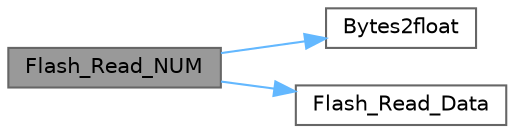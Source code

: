 digraph "Flash_Read_NUM"
{
 // LATEX_PDF_SIZE
  bgcolor="transparent";
  edge [fontname=Helvetica,fontsize=10,labelfontname=Helvetica,labelfontsize=10];
  node [fontname=Helvetica,fontsize=10,shape=box,height=0.2,width=0.4];
  rankdir="LR";
  Node1 [id="Node000001",label="Flash_Read_NUM",height=0.2,width=0.4,color="gray40", fillcolor="grey60", style="filled", fontcolor="black",tooltip="Reads a floating-point number from flash memory."];
  Node1 -> Node2 [id="edge1_Node000001_Node000002",color="steelblue1",style="solid",tooltip=" "];
  Node2 [id="Node000002",label="Bytes2float",height=0.2,width=0.4,color="grey40", fillcolor="white", style="filled",URL="$_f_l_a_s_h___s_e_c_t_o_r___f4_8c.html#a9c2a233df00e9fe48c07c4cb975612dd",tooltip="Converts an array of bytes to a float value."];
  Node1 -> Node3 [id="edge2_Node000001_Node000003",color="steelblue1",style="solid",tooltip=" "];
  Node3 [id="Node000003",label="Flash_Read_Data",height=0.2,width=0.4,color="grey40", fillcolor="white", style="filled",URL="$_f_l_a_s_h___s_e_c_t_o_r___f4_8c.html#ac07ad72b408bd18c692153025d113a5f",tooltip="Reads data from flash memory."];
}
